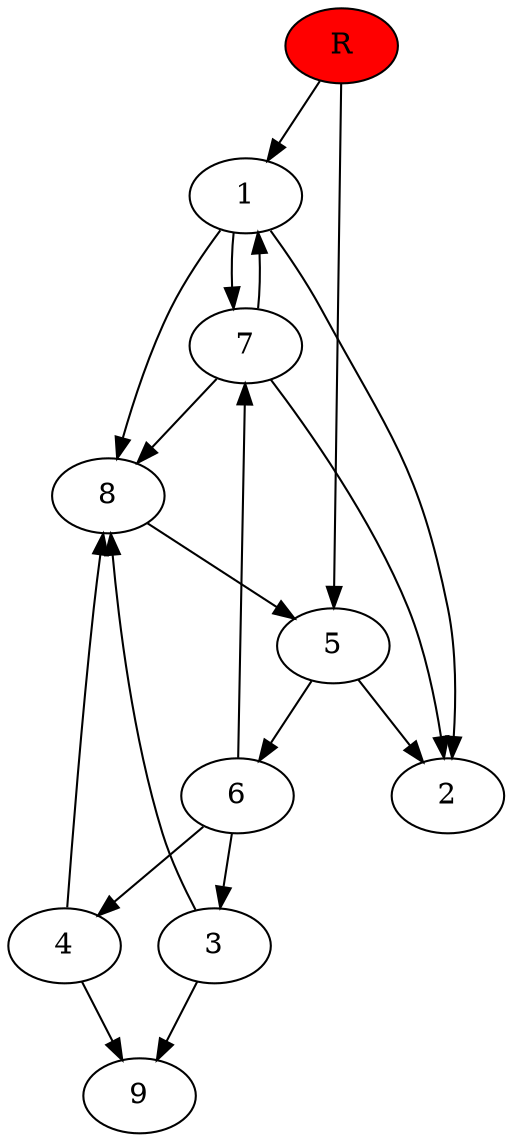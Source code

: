 digraph prb13649 {
	1
	2
	3
	4
	5
	6
	7
	8
	R [fillcolor="#ff0000" style=filled]
	1 -> 2
	1 -> 7
	1 -> 8
	3 -> 8
	3 -> 9
	4 -> 8
	4 -> 9
	5 -> 2
	5 -> 6
	6 -> 3
	6 -> 4
	6 -> 7
	7 -> 1
	7 -> 2
	7 -> 8
	8 -> 5
	R -> 1
	R -> 5
}

